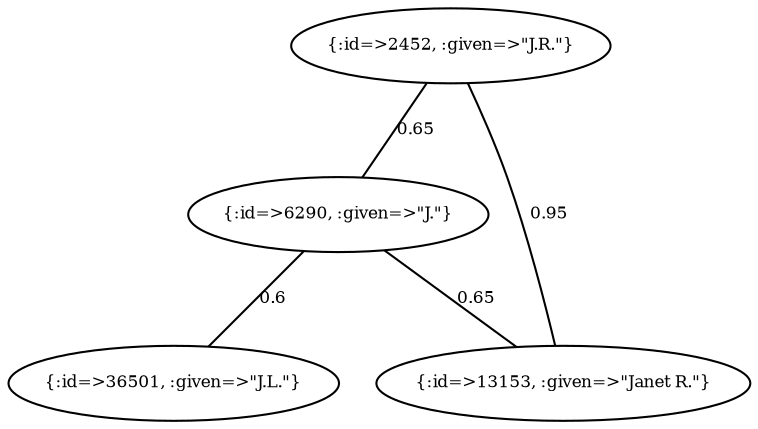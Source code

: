 graph Collector__WeightedGraph {
    "{:id=>2452, :given=>\"J.R.\"}" [
        fontsize = 8,
        label = "{:id=>2452, :given=>\"J.R.\"}"
    ]

    "{:id=>6290, :given=>\"J.\"}" [
        fontsize = 8,
        label = "{:id=>6290, :given=>\"J.\"}"
    ]

    "{:id=>13153, :given=>\"Janet R.\"}" [
        fontsize = 8,
        label = "{:id=>13153, :given=>\"Janet R.\"}"
    ]

    "{:id=>36501, :given=>\"J.L.\"}" [
        fontsize = 8,
        label = "{:id=>36501, :given=>\"J.L.\"}"
    ]

    "{:id=>2452, :given=>\"J.R.\"}" -- "{:id=>6290, :given=>\"J.\"}" [
        fontsize = 8,
        label = 0.65
    ]

    "{:id=>2452, :given=>\"J.R.\"}" -- "{:id=>13153, :given=>\"Janet R.\"}" [
        fontsize = 8,
        label = 0.95
    ]

    "{:id=>6290, :given=>\"J.\"}" -- "{:id=>13153, :given=>\"Janet R.\"}" [
        fontsize = 8,
        label = 0.65
    ]

    "{:id=>6290, :given=>\"J.\"}" -- "{:id=>36501, :given=>\"J.L.\"}" [
        fontsize = 8,
        label = 0.6
    ]
}
